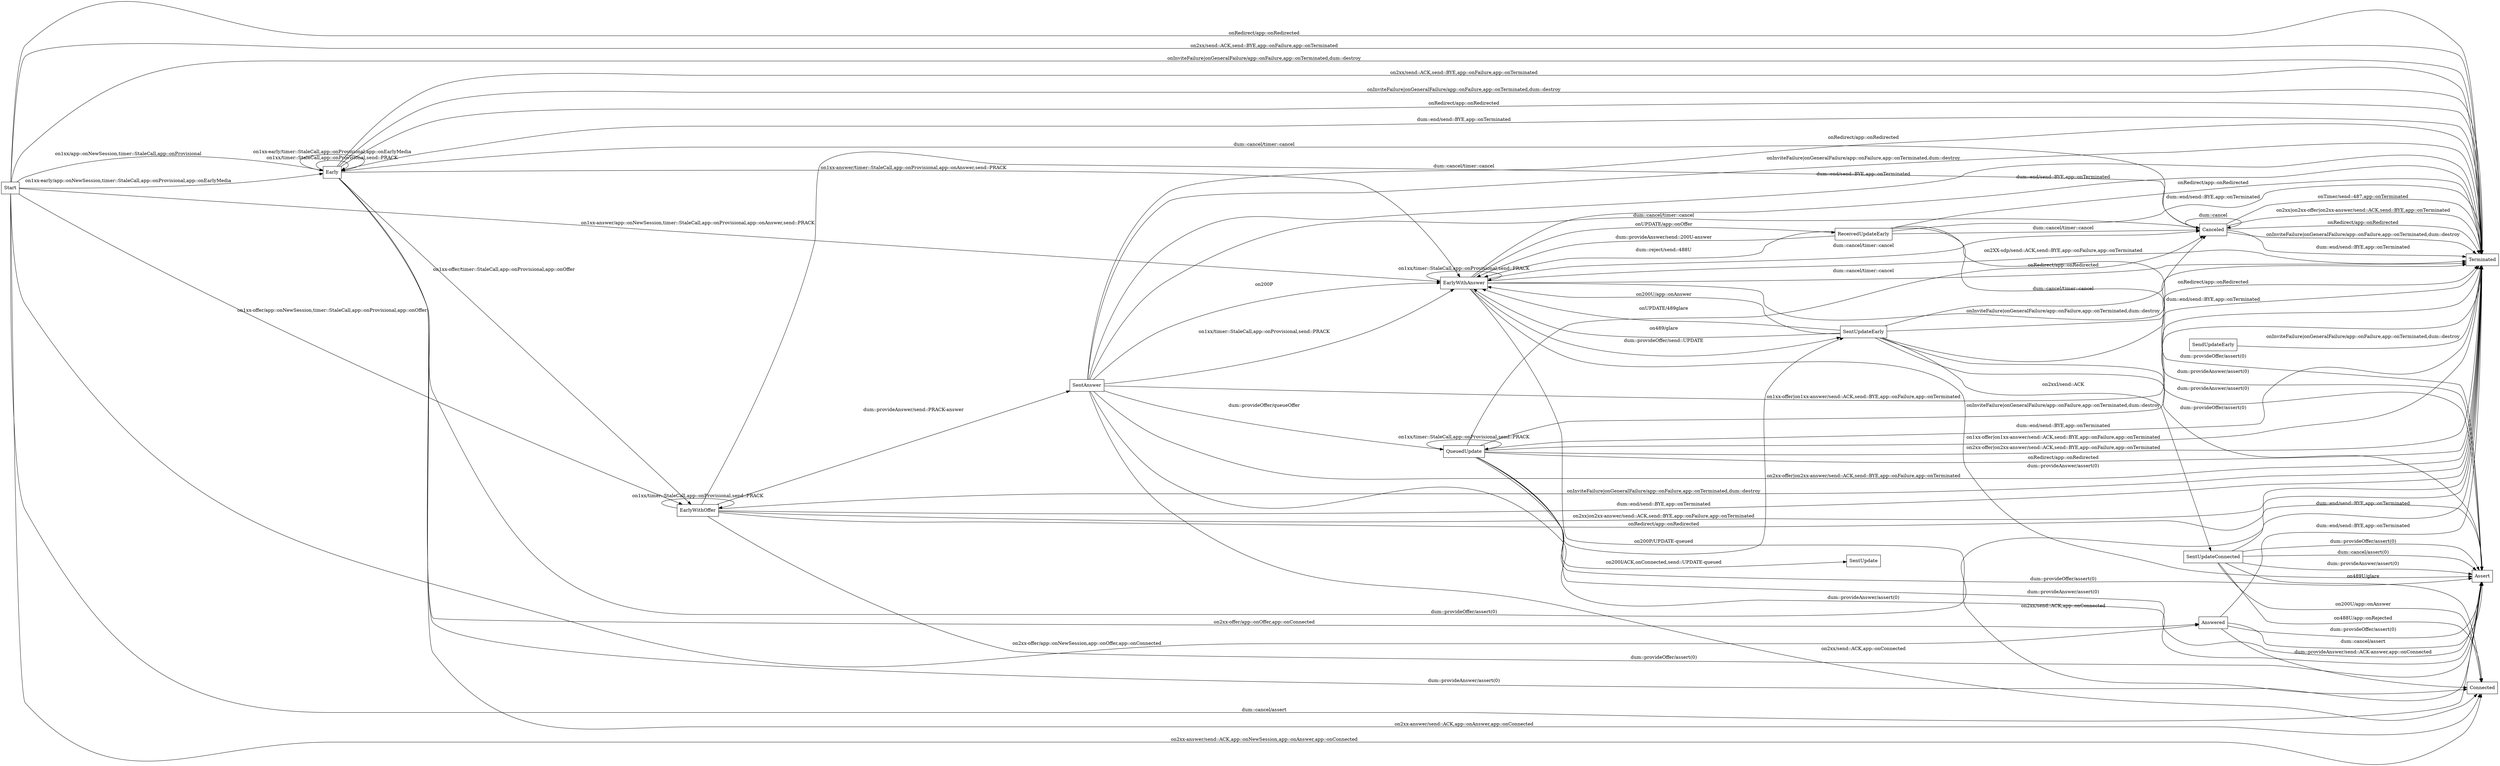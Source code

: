 //  names start with cap are states
//  names start with app:: are appliction handlers
//  names start with dum:: are dum interface to application
//  names start with lower case are actions
//  names start with on are events

//  Note:  not all Assert transitions are shown here
digraph UAC {
    rankdir=LR;
    node [shape = box];

    // create a timer in the DialogSet when 1xx is received including 100
    Start -> Early                          [ label = "on1xx/app::onNewSession,timer::StaleCall,app::onProvisional" ];
    Start -> Early                          [ label = "on1xx-early/app::onNewSession,timer::StaleCall,app::onProvisional,app::onEarlyMedia" ];
    Start -> EarlyWithOffer                 [ label = "on1xx-offer/app::onNewSession,timer::StaleCall,app::onProvisional,app::onOffer" ];
    Start -> EarlyWithAnswer                [ label = "on1xx-answer/app::onNewSession,timer::StaleCall,app::onProvisional,app::onAnswer,send::PRACK" ];
    Start -> Answered                       [ label = "on2xx-offer/app::onNewSession,app::onOffer,app::onConnected" ];
    Start -> Connected                      [ label = "on2xx-answer/send::ACK,app::onNewSession,app::onAnswer,app::onConnected" ];
    Start -> Terminated                     [ label = "on2xx/send::ACK,send::BYE,app::onFailure,app::onTerminated" ];
    Start -> Terminated                     [ label = "onInviteFailure|onGeneralFailure/app::onFailure,app::onTerminated,dum::destroy" ];
    Start -> Terminated                     [ label = "onRedirect/app::onRedirected" ];  // Handled by RedirectManager and DialogSet
    Start -> Assert                         [ label = "dum::cancel/assert" ];

    Early -> Early                          [ label = "on1xx/timer::StaleCall,app::onProvisional,send::PRACK" ];
    Early -> Early                          [ label = "on1xx-early/timer::StaleCall,app::onProvisional,app::onEarlyMedia" ];
    Early -> EarlyWithOffer                 [ label = "on1xx-offer/timer::StaleCall,app::onProvisional,app::onOffer" ];
    Early -> EarlyWithAnswer                [ label = "on1xx-answer/timer::StaleCall,app::onProvisional,app::onAnswer,send::PRACK" ];
    Early -> Answered                       [ label = "on2xx-offer/app::onOffer,app::onConnected" ];
    Early -> Connected                      [ label = "on2xx-answer/send::ACK,app::onAnswer,app::onConnected" ];
    Early -> Terminated                     [ label = "on2xx/send::ACK,send::BYE,app::onFailure,app::onTerminated" ];
    Early -> Terminated                     [ label = "onInviteFailure|onGeneralFailure/app::onFailure,app::onTerminated,dum::destroy" ];
    Early -> Canceled                       [ label = "dum::cancel/timer::cancel" ];
    Early -> Terminated                     [ label = "onRedirect/app::onRedirected" ];  // Handled by RedirectManager and DialogSet
    Early -> Assert                         [ label = "dum::provideAnswer/assert(0)" ];
    Early -> Assert                         [ label = "dum::provideOffer/assert(0)" ];
    Early -> Terminated                     [ label = "dum::end/send::BYE,app::onTerminated" ];


    EarlyWithOffer -> EarlyWithOffer        [ label = "on1xx/timer::StaleCall,app::onProvisional,send::PRACK" ];
    //  Ken's note:  Rohan says, the first 180 an UAS is to respond to an INVITE w/offer, must contain an answer.
    EarlyWithOffer -> SentAnswer            [ label = "dum::provideAnswer/send::PRACK-answer" ];
    EarlyWithOffer -> Terminated            [ label = "on2xx|on2xx-answer/send::ACK,send::BYE,app::onFailure,app::onTerminated" ];
    EarlyWithOffer -> Terminated            [ label = "onRedirect/app::onRedirected" ];  // Handled by RedirectManager and DialogSet
    EarlyWithOffer -> Terminated            [ label = "onInviteFailure|onGeneralFailure/app::onFailure,app::onTerminated,dum::destroy" ];
    EarlyWithOffer -> Canceled              [ label = "dum::cancel/timer::cancel" ];
    EarlyWithOffer -> Assert                [ label = "dum::provideOffer/assert(0)" ];
    EarlyWithOffer -> Terminated            [ label = "dum::end/send::BYE,app::onTerminated" ];

    EarlyWithAnswer -> EarlyWithAnswer      [ label = "on1xx/timer::StaleCall,app::onProvisional,send::PRACK" ];
    EarlyWithAnswer -> Connected            [ label = "on2xx/send::ACK,app::onConnected" ];
    EarlyWithAnswer -> Terminated           [ label = "on2XX-sdp/send::ACK,send::BYE,app::onFailure,app::onTerminated" ];
    EarlyWithAnswer -> ReceivedUpdateEarly  [ label = "onUPDATE/app::onOffer" ];
    EarlyWithAnswer -> SentUpdateEarly      [ label = "dum::provideOffer/send::UPDATE" ];    // Can I send the UPDATE before I get 200/PRACK
    EarlyWithAnswer -> Terminated           [ label = "onRedirect/app::onRedirected" ];
    EarlyWithAnswer -> Terminated           [ label = "onInviteFailure|onGeneralFailure/app::onFailure,app::onTerminated,dum::destroy" ];
    EarlyWithAnswer -> Canceled             [ label = "dum::cancel/timer::cancel" ];
    EarlyWithAnswer -> Terminated           [ label = "dum::end/send::BYE,app::onTerminated" ];
    EarlyWithAnswer -> Assert               [ label = "dum::provideAnswer/assert(0)" ];

    SentUpdateEarly -> EarlyWithAnswer      [ label = "on200U/app::onAnswer" ];
    SentUpdateEarly -> EarlyWithAnswer      [ label = "onUPDATE/489glare" ];
    SentUpdateEarly -> EarlyWithAnswer      [ label = "on489/glare" ];
    SentUpdateEarly -> SentUpdateConnected  [ label = "on2xxI/send::ACK" ];
    SentUpdateEarly -> Canceled             [ label = "dum::cancel/timer::cancel" ];
    SentUpdateEarly -> Assert               [ label = "dum::provideAnswer/assert(0)" ];
    SentUpdateEarly -> Assert               [ label = "dum::provideOffer/assert(0)" ];
    SentUpdateEarly -> Terminated           [ label = "onRedirect/app::onRedirected" ];
    SendUpdateEarly -> Terminated           [ label = "onInviteFailure|onGeneralFailure/app::onFailure,app::onTerminated,dum::destroy" ];
    SentUpdateEarly -> Terminated           [ label = "dum::end/send::BYE,app::onTerminated" ];

    SentUpdateConnected -> Connected        [ label = "on200U/app::onAnswer" ];
    SentUpdateConnected -> Connected        [ label = "on488U/app::onRejected" ];
    SentUpdateConnected -> Connected        [ label = "on489U/glare" ];
    SentUpdateConnected -> Assert           [ label = "dum::cancel/assert(0)" ];
    SentUpdateConnected -> Assert           [ label = "dum::provideAnswer/assert(0)" ];
    SentUpdateConnected -> Assert           [ label = "dum::provideOffer/assert(0)" ];
    SentUpdateConnected -> Terminated       [ label = "dum::end/send::BYE,app::onTerminated" ];

    ReceivedUpdateEarly -> Terminated       [ label = "onRedirect/app::onRedirected" ];
    ReceivedUpdateEarly -> EarlyWithAnswer  [ label = "dum::provideAnswer/send::200U-answer" ];
    ReceivedUpdateEarly -> EarlyWithAnswer  [ label = "dum::reject/send::488U" ];
    ReceivedUpdateEarly -> Canceled         [ label = "dum::cancel/timer::cancel" ];
    ReceivedUpdateEarly -> Terminated       [ label = "dum::end/send::BYE,app::onTerminated" ];
    ReceivedUpdateEarly -> Assert           [ label = "dum::provideAnswer/assert(0)" ];
    ReceivedUpdateEarly -> Assert           [ label = "dum::provideOffer/assert(0)" ];

    Answered -> Connected                   [ label = "dum::provideAnswer/send::ACK-answer,app::onConnected" ];
    Answered -> Assert                      [ label = "dum::provideOffer/assert(0)" ];
    Answered -> Terminated                  [ label = "dum::end/send::BYE,app::onTerminated" ];
    Answered -> Assert                      [ label = "dum::cancel/assert" ];

    SentAnswer -> EarlyWithAnswer           [ label = "on200P" ];
    SentAnswer -> Connected                 [ label = "on2xx/send::ACK,app::onConnected" ];
    SentAnswer -> Terminated                [ label = "on1xx-offer|on1xx-answer/send::ACK,send::BYE,app::onFailure,app::onTerminated" ];
    SentAnswer -> Terminated                [ label = "on2xx-offer|on2xx-answer/send::ACK,send::BYE,app::onFailure,app::onTerminated" ];
    SentAnswer -> EarlyWithAnswer           [ label = "on1xx/timer::StaleCall,app::onProvisional,send::PRACK" ];
    SentAnswer -> Terminated                [ label = "onRedirect/app::onRedirected" ];  // Handled by RedirectManager and DialogSet
    SentAnswer -> Terminated                [ label = "onInviteFailure|onGeneralFailure/app::onFailure,app::onTerminated,dum::destroy" ];
    SentAnswer -> Terminated                [ label = "dum::end/send::BYE,app::onTerminated" ];
    SentAnswer -> QueuedUpdate              [ label = "dum::provideOffer/queueOffer" ];
    SentAnswer -> Canceled                  [ label = "dum::cancel/timer::cancel" ];
    SentAnswer -> Assert                    [ label = "dum::provideAnswer/assert(0)" ];

    QueuedUpdate -> SentUpdateEarly         [ label = "on200P/UPDATE-queued" ];
    QueuedUpdate -> SentUpdate              [ label = "on200I/ACK,onConnected,send::UPDATE-queued" ];
    QueuedUpdate -> Terminated              [ label = "on1xx-offer|on1xx-answer/send::ACK,send::BYE,app::onFailure,app::onTerminated" ];
    QueuedUpdate -> Terminated              [ label = "on2xx-offer|on2xx-answer/send::ACK,send::BYE,app::onFailure,app::onTerminated" ];
    QueuedUpdate -> QueuedUpdate            [ label = "on1xx/timer::StaleCall,app::onProvisional,send::PRACK" ];
    QueuedUpdate -> Terminated              [ label = "onRedirect/app::onRedirected" ];
    QueuedUpdate -> Terminated              [ label = "onInviteFailure|onGeneralFailure/app::onFailure,app::onTerminated,dum::destroy" ];
    QueuedUpdate -> Terminated              [ label = "dum::end/send::BYE,app::onTerminated" ];
    QueuedUpdate -> Canceled                [ label = "dum::cancel/timer::cancel" ];
    QueuedUpdate -> Assert                  [ label = "dum::provideAnswer/assert(0)" ];
    QueuedUpdate -> Assert                  [ label = "dum::provideOffer/assert(0)" ];

    Canceled -> Terminated                  [ label = "onTimer/send::487,app::onTerminated" ];
    Canceled -> Terminated                  [ label = "on2xx|on2xx-offer|on2xx-answer/send::ACK,send::BYE,app::onTerminated" ];
    Canceled -> Terminated                  [ label = "onRedirect/app::onRedirected" ];  // Handled by RedirectManager and DialogSet
    Canceled -> Terminated                  [ label = "onInviteFailure|onGeneralFailure/app::onFailure,app::onTerminated,dum::destroy" ];
    Canceled -> Canceled                    [ label = "dum::cancel" ];  // No-op
    Canceled -> Terminated                  [ label = "dum::end/send::BYE,app::onTerminated" ];  // !jf! possibly incorrect to always BYE in UAC_Cancelled
}
